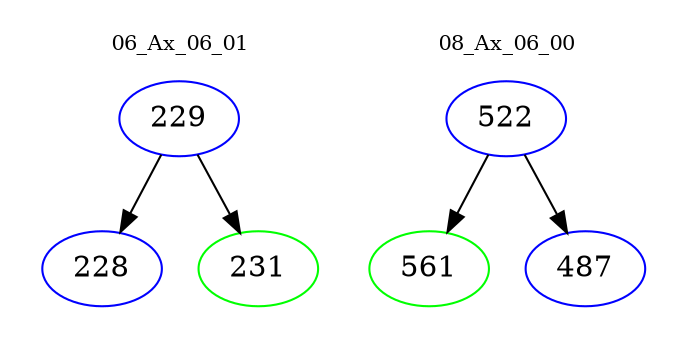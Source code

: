 digraph{
subgraph cluster_0 {
color = white
label = "06_Ax_06_01";
fontsize=10;
T0_229 [label="229", color="blue"]
T0_229 -> T0_228 [color="black"]
T0_228 [label="228", color="blue"]
T0_229 -> T0_231 [color="black"]
T0_231 [label="231", color="green"]
}
subgraph cluster_1 {
color = white
label = "08_Ax_06_00";
fontsize=10;
T1_522 [label="522", color="blue"]
T1_522 -> T1_561 [color="black"]
T1_561 [label="561", color="green"]
T1_522 -> T1_487 [color="black"]
T1_487 [label="487", color="blue"]
}
}
